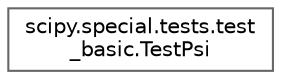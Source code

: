 digraph "Graphical Class Hierarchy"
{
 // LATEX_PDF_SIZE
  bgcolor="transparent";
  edge [fontname=Helvetica,fontsize=10,labelfontname=Helvetica,labelfontsize=10];
  node [fontname=Helvetica,fontsize=10,shape=box,height=0.2,width=0.4];
  rankdir="LR";
  Node0 [id="Node000000",label="scipy.special.tests.test\l_basic.TestPsi",height=0.2,width=0.4,color="grey40", fillcolor="white", style="filled",URL="$d9/d73/classscipy_1_1special_1_1tests_1_1test__basic_1_1TestPsi.html",tooltip=" "];
}

